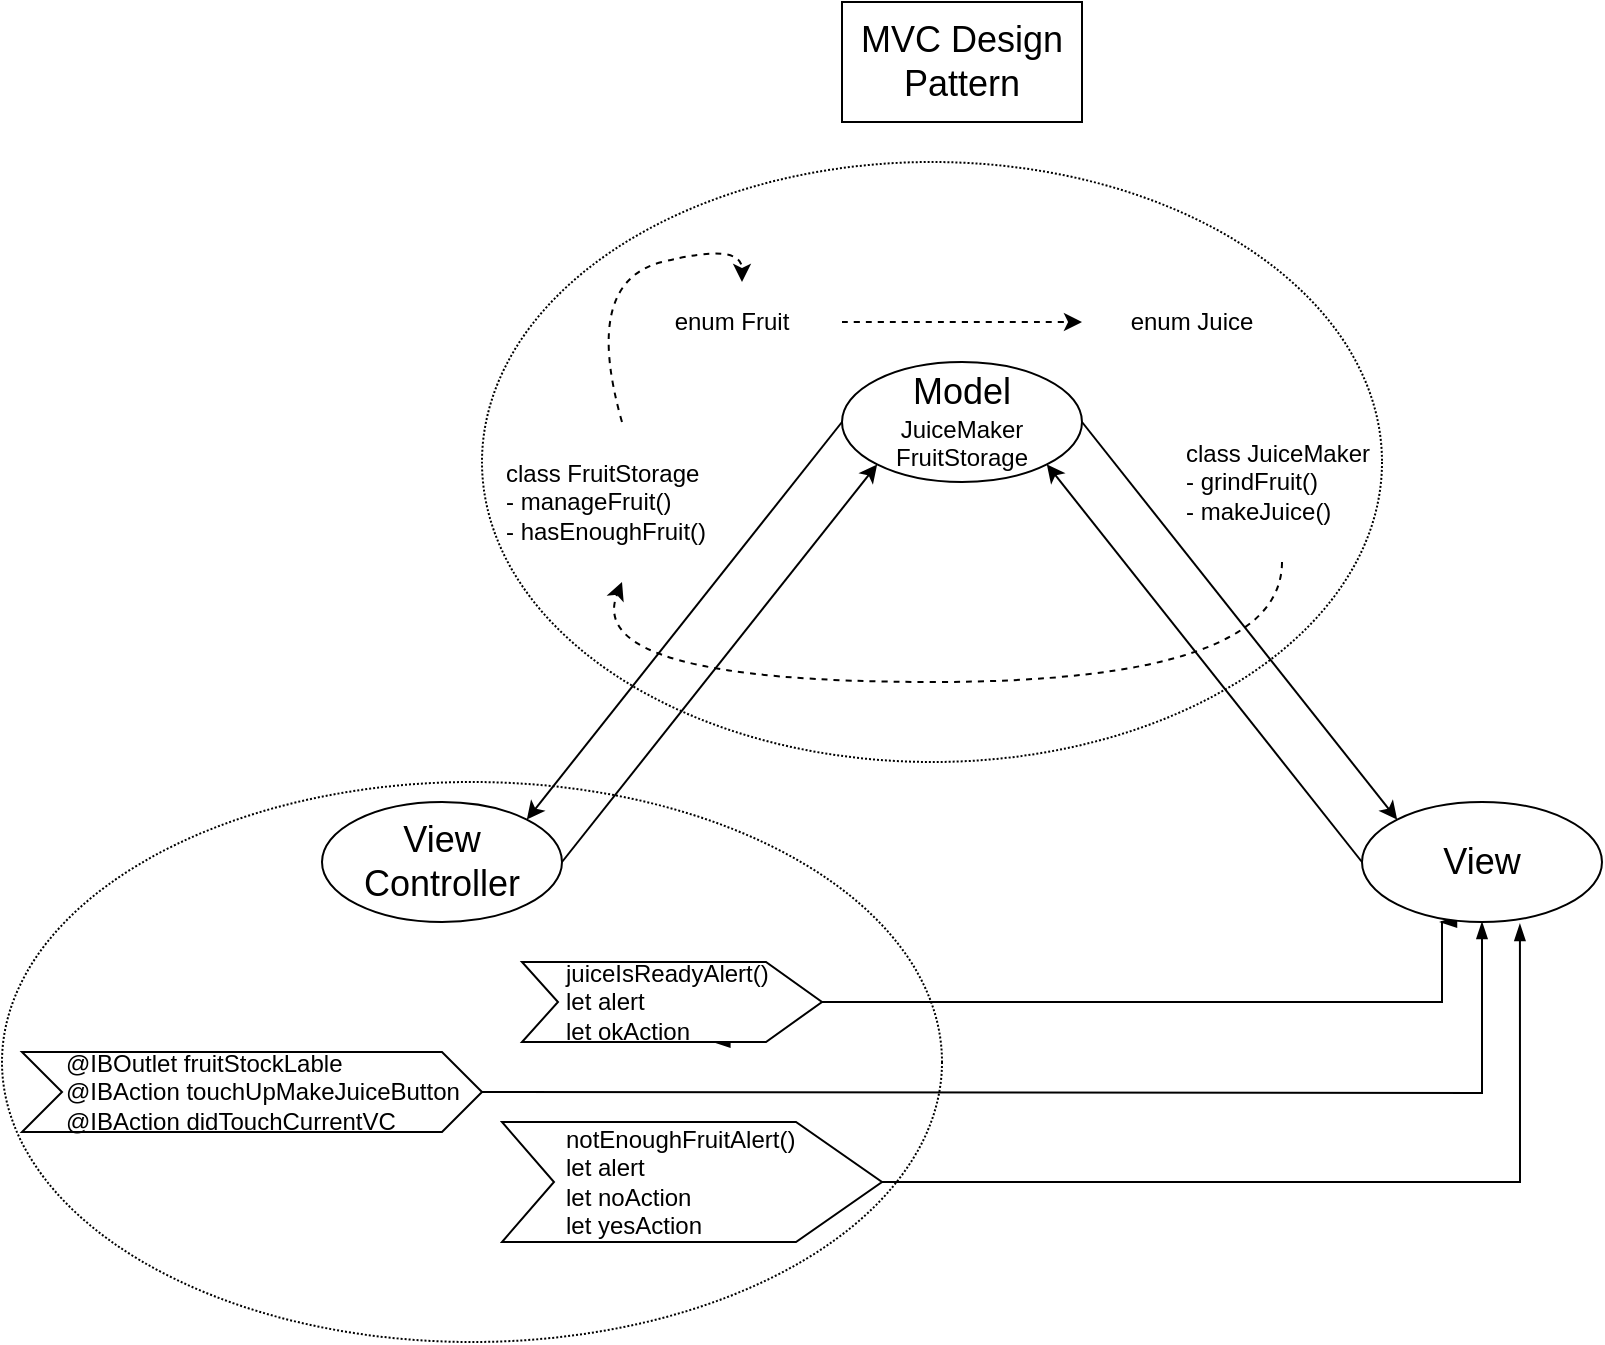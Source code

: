 <mxfile version="14.4.9" type="github">
  <diagram id="rxXLXbwePzpE2vl2YqY4" name="Page-1">
    <mxGraphModel dx="1747" dy="800" grid="1" gridSize="10" guides="1" tooltips="1" connect="1" arrows="1" fold="1" page="1" pageScale="1" pageWidth="827" pageHeight="1169" math="0" shadow="0">
      <root>
        <mxCell id="0" />
        <mxCell id="1" parent="0" />
        <mxCell id="pWY_z9XHGH6Cy8BozgTq-50" value="" style="ellipse;whiteSpace=wrap;html=1;dashed=1;dashPattern=1 1;" vertex="1" parent="1">
          <mxGeometry x="-240" y="430" width="470" height="280" as="geometry" />
        </mxCell>
        <mxCell id="pWY_z9XHGH6Cy8BozgTq-46" value="" style="html=1;shadow=0;dashed=0;align=center;verticalAlign=middle;shape=mxgraph.arrows2.arrow;dy=0;dx=43;notch=26;" vertex="1" parent="1">
          <mxGeometry x="10" y="600" width="190" height="60" as="geometry" />
        </mxCell>
        <mxCell id="pWY_z9XHGH6Cy8BozgTq-45" style="edgeStyle=orthogonalEdgeStyle;rounded=0;orthogonalLoop=1;jettySize=auto;html=1;exitX=0;exitY=0;exitDx=120;exitDy=40;exitPerimeter=0;entryX=0.688;entryY=1.5;entryDx=0;entryDy=0;entryPerimeter=0;dashed=1;dashPattern=1 1;endArrow=blockThin;endFill=1;fontSize=12;" edge="1" parent="1" source="pWY_z9XHGH6Cy8BozgTq-44" target="pWY_z9XHGH6Cy8BozgTq-36">
          <mxGeometry relative="1" as="geometry" />
        </mxCell>
        <mxCell id="pWY_z9XHGH6Cy8BozgTq-52" style="edgeStyle=orthogonalEdgeStyle;rounded=0;orthogonalLoop=1;jettySize=auto;html=1;endArrow=blockThin;endFill=1;fontSize=12;entryX=0.325;entryY=1;entryDx=0;entryDy=0;entryPerimeter=0;" edge="1" parent="1" source="pWY_z9XHGH6Cy8BozgTq-44" target="pWY_z9XHGH6Cy8BozgTq-6">
          <mxGeometry relative="1" as="geometry">
            <mxPoint x="480" y="510" as="targetPoint" />
            <Array as="points">
              <mxPoint x="480" y="540" />
            </Array>
          </mxGeometry>
        </mxCell>
        <mxCell id="pWY_z9XHGH6Cy8BozgTq-44" value="" style="html=1;shadow=0;dashed=0;align=center;verticalAlign=middle;shape=mxgraph.arrows2.arrow;dy=0;dx=28;notch=18;" vertex="1" parent="1">
          <mxGeometry x="20" y="520" width="150" height="40" as="geometry" />
        </mxCell>
        <mxCell id="pWY_z9XHGH6Cy8BozgTq-41" value="" style="shape=step;perimeter=stepPerimeter;whiteSpace=wrap;html=1;fixedSize=1;" vertex="1" parent="1">
          <mxGeometry x="-230" y="565" width="230" height="40" as="geometry" />
        </mxCell>
        <mxCell id="pWY_z9XHGH6Cy8BozgTq-39" value="" style="ellipse;whiteSpace=wrap;html=1;fontSize=12;align=left;dashed=1;dashPattern=1 1;" vertex="1" parent="1">
          <mxGeometry y="120" width="450" height="300" as="geometry" />
        </mxCell>
        <mxCell id="pWY_z9XHGH6Cy8BozgTq-1" value="MVC Design Pattern" style="rounded=0;whiteSpace=wrap;html=1;fontSize=18;" vertex="1" parent="1">
          <mxGeometry x="180" y="40" width="120" height="60" as="geometry" />
        </mxCell>
        <mxCell id="pWY_z9XHGH6Cy8BozgTq-2" value="&lt;font style=&quot;font-size: 18px&quot;&gt;Model&lt;/font&gt;&lt;br&gt;JuiceMaker&lt;br&gt;FruitStorage" style="ellipse;whiteSpace=wrap;html=1;" vertex="1" parent="1">
          <mxGeometry x="180" y="220" width="120" height="60" as="geometry" />
        </mxCell>
        <mxCell id="pWY_z9XHGH6Cy8BozgTq-4" value="View Controller" style="ellipse;whiteSpace=wrap;html=1;fontSize=18;" vertex="1" parent="1">
          <mxGeometry x="-80" y="440" width="120" height="60" as="geometry" />
        </mxCell>
        <mxCell id="pWY_z9XHGH6Cy8BozgTq-6" value="View" style="ellipse;whiteSpace=wrap;html=1;fontSize=18;" vertex="1" parent="1">
          <mxGeometry x="440" y="440" width="120" height="60" as="geometry" />
        </mxCell>
        <mxCell id="pWY_z9XHGH6Cy8BozgTq-12" value="enum Fruit" style="text;html=1;strokeColor=none;fillColor=none;align=center;verticalAlign=middle;whiteSpace=wrap;rounded=0;fontSize=12;" vertex="1" parent="1">
          <mxGeometry x="70" y="190" width="110" height="20" as="geometry" />
        </mxCell>
        <mxCell id="pWY_z9XHGH6Cy8BozgTq-13" value="enum Juice" style="text;html=1;strokeColor=none;fillColor=none;align=center;verticalAlign=middle;whiteSpace=wrap;rounded=0;fontSize=12;" vertex="1" parent="1">
          <mxGeometry x="300" y="190" width="110" height="20" as="geometry" />
        </mxCell>
        <mxCell id="pWY_z9XHGH6Cy8BozgTq-16" value="class JuiceMaker&lt;br&gt;- grindFruit()&lt;br&gt;- makeJuice()" style="text;html=1;strokeColor=none;fillColor=none;align=left;verticalAlign=middle;whiteSpace=wrap;rounded=0;fontSize=12;" vertex="1" parent="1">
          <mxGeometry x="350" y="270" width="105" height="20" as="geometry" />
        </mxCell>
        <mxCell id="pWY_z9XHGH6Cy8BozgTq-18" value="class FruitStorage&lt;br&gt;- manageFruit()&lt;br&gt;- hasEnoughFruit()" style="text;html=1;strokeColor=none;fillColor=none;align=left;verticalAlign=middle;whiteSpace=wrap;rounded=0;fontSize=12;" vertex="1" parent="1">
          <mxGeometry x="10" y="280" width="130" height="20" as="geometry" />
        </mxCell>
        <mxCell id="pWY_z9XHGH6Cy8BozgTq-23" value="" style="curved=1;endArrow=classic;html=1;fontSize=12;dashed=1;" edge="1" parent="1">
          <mxGeometry width="50" height="50" relative="1" as="geometry">
            <mxPoint x="400" y="320" as="sourcePoint" />
            <mxPoint x="70" y="330" as="targetPoint" />
            <Array as="points">
              <mxPoint x="400" y="380" />
              <mxPoint x="50" y="380" />
            </Array>
          </mxGeometry>
        </mxCell>
        <mxCell id="pWY_z9XHGH6Cy8BozgTq-24" value="" style="endArrow=classic;html=1;fontSize=12;exitX=1;exitY=0.5;exitDx=0;exitDy=0;entryX=0;entryY=1;entryDx=0;entryDy=0;" edge="1" parent="1" source="pWY_z9XHGH6Cy8BozgTq-4" target="pWY_z9XHGH6Cy8BozgTq-2">
          <mxGeometry width="50" height="50" relative="1" as="geometry">
            <mxPoint x="320" y="430" as="sourcePoint" />
            <mxPoint x="370" y="380" as="targetPoint" />
          </mxGeometry>
        </mxCell>
        <mxCell id="pWY_z9XHGH6Cy8BozgTq-25" value="" style="endArrow=classic;html=1;fontSize=12;exitX=0;exitY=0.5;exitDx=0;exitDy=0;entryX=1;entryY=0;entryDx=0;entryDy=0;spacing=2;" edge="1" parent="1" source="pWY_z9XHGH6Cy8BozgTq-2" target="pWY_z9XHGH6Cy8BozgTq-4">
          <mxGeometry width="50" height="50" relative="1" as="geometry">
            <mxPoint x="320" y="430" as="sourcePoint" />
            <mxPoint x="370" y="380" as="targetPoint" />
          </mxGeometry>
        </mxCell>
        <mxCell id="pWY_z9XHGH6Cy8BozgTq-26" value="" style="endArrow=classic;html=1;fontSize=12;exitX=0;exitY=0.5;exitDx=0;exitDy=0;entryX=1;entryY=1;entryDx=0;entryDy=0;" edge="1" parent="1" source="pWY_z9XHGH6Cy8BozgTq-6" target="pWY_z9XHGH6Cy8BozgTq-2">
          <mxGeometry width="50" height="50" relative="1" as="geometry">
            <mxPoint x="320" y="430" as="sourcePoint" />
            <mxPoint x="370" y="380" as="targetPoint" />
          </mxGeometry>
        </mxCell>
        <mxCell id="pWY_z9XHGH6Cy8BozgTq-27" value="" style="endArrow=classic;html=1;fontSize=12;exitX=1;exitY=0.5;exitDx=0;exitDy=0;entryX=0;entryY=0;entryDx=0;entryDy=0;" edge="1" parent="1" source="pWY_z9XHGH6Cy8BozgTq-2" target="pWY_z9XHGH6Cy8BozgTq-6">
          <mxGeometry width="50" height="50" relative="1" as="geometry">
            <mxPoint x="320" y="430" as="sourcePoint" />
            <mxPoint x="370" y="380" as="targetPoint" />
          </mxGeometry>
        </mxCell>
        <mxCell id="pWY_z9XHGH6Cy8BozgTq-28" value="" style="curved=1;endArrow=classic;html=1;fontSize=12;dashed=1;" edge="1" parent="1">
          <mxGeometry width="50" height="50" relative="1" as="geometry">
            <mxPoint x="70" y="250" as="sourcePoint" />
            <mxPoint x="130" y="180" as="targetPoint" />
            <Array as="points">
              <mxPoint x="50" y="180" />
              <mxPoint x="130" y="160" />
            </Array>
          </mxGeometry>
        </mxCell>
        <mxCell id="pWY_z9XHGH6Cy8BozgTq-29" value="" style="curved=1;endArrow=classic;html=1;fontSize=12;exitX=1;exitY=0.5;exitDx=0;exitDy=0;entryX=0;entryY=0.5;entryDx=0;entryDy=0;dashed=1;" edge="1" parent="1" source="pWY_z9XHGH6Cy8BozgTq-12" target="pWY_z9XHGH6Cy8BozgTq-13">
          <mxGeometry width="50" height="50" relative="1" as="geometry">
            <mxPoint x="320" y="430" as="sourcePoint" />
            <mxPoint x="370" y="380" as="targetPoint" />
            <Array as="points">
              <mxPoint x="220" y="200" />
            </Array>
          </mxGeometry>
        </mxCell>
        <mxCell id="pWY_z9XHGH6Cy8BozgTq-54" style="edgeStyle=orthogonalEdgeStyle;rounded=0;orthogonalLoop=1;jettySize=auto;html=1;entryX=0.5;entryY=1;entryDx=0;entryDy=0;endArrow=blockThin;endFill=1;fontSize=12;" edge="1" parent="1" target="pWY_z9XHGH6Cy8BozgTq-6">
          <mxGeometry relative="1" as="geometry">
            <mxPoint y="585" as="sourcePoint" />
          </mxGeometry>
        </mxCell>
        <mxCell id="pWY_z9XHGH6Cy8BozgTq-32" value="@IBOutlet fruitStockLable&lt;br&gt;@IBAction touchUpMakeJuiceButton&lt;br&gt;@IBAction didTouchCurrentVC" style="text;html=1;strokeColor=none;fillColor=none;align=left;verticalAlign=middle;whiteSpace=wrap;rounded=0;fontSize=12;" vertex="1" parent="1">
          <mxGeometry x="-210" y="575" width="200" height="20" as="geometry" />
        </mxCell>
        <mxCell id="pWY_z9XHGH6Cy8BozgTq-53" style="edgeStyle=orthogonalEdgeStyle;rounded=0;orthogonalLoop=1;jettySize=auto;html=1;entryX=0.658;entryY=1.017;entryDx=0;entryDy=0;entryPerimeter=0;endArrow=blockThin;endFill=1;fontSize=12;" edge="1" parent="1" source="pWY_z9XHGH6Cy8BozgTq-34" target="pWY_z9XHGH6Cy8BozgTq-6">
          <mxGeometry relative="1" as="geometry" />
        </mxCell>
        <mxCell id="pWY_z9XHGH6Cy8BozgTq-34" value="notEnoughFruitAlert()&lt;br&gt;let alert&lt;br&gt;let noAction&lt;br&gt;let yesAction" style="text;html=1;strokeColor=none;fillColor=none;align=left;verticalAlign=middle;whiteSpace=wrap;rounded=0;fontSize=12;" vertex="1" parent="1">
          <mxGeometry x="40" y="620" width="160" height="20" as="geometry" />
        </mxCell>
        <mxCell id="pWY_z9XHGH6Cy8BozgTq-36" value="juiceIsReadyAlert()&lt;br&gt;let alert&lt;br&gt;let okAction" style="text;html=1;strokeColor=none;fillColor=none;align=left;verticalAlign=middle;whiteSpace=wrap;rounded=0;fontSize=12;shadow=0;" vertex="1" parent="1">
          <mxGeometry x="40" y="530" width="110" height="20" as="geometry" />
        </mxCell>
      </root>
    </mxGraphModel>
  </diagram>
</mxfile>
